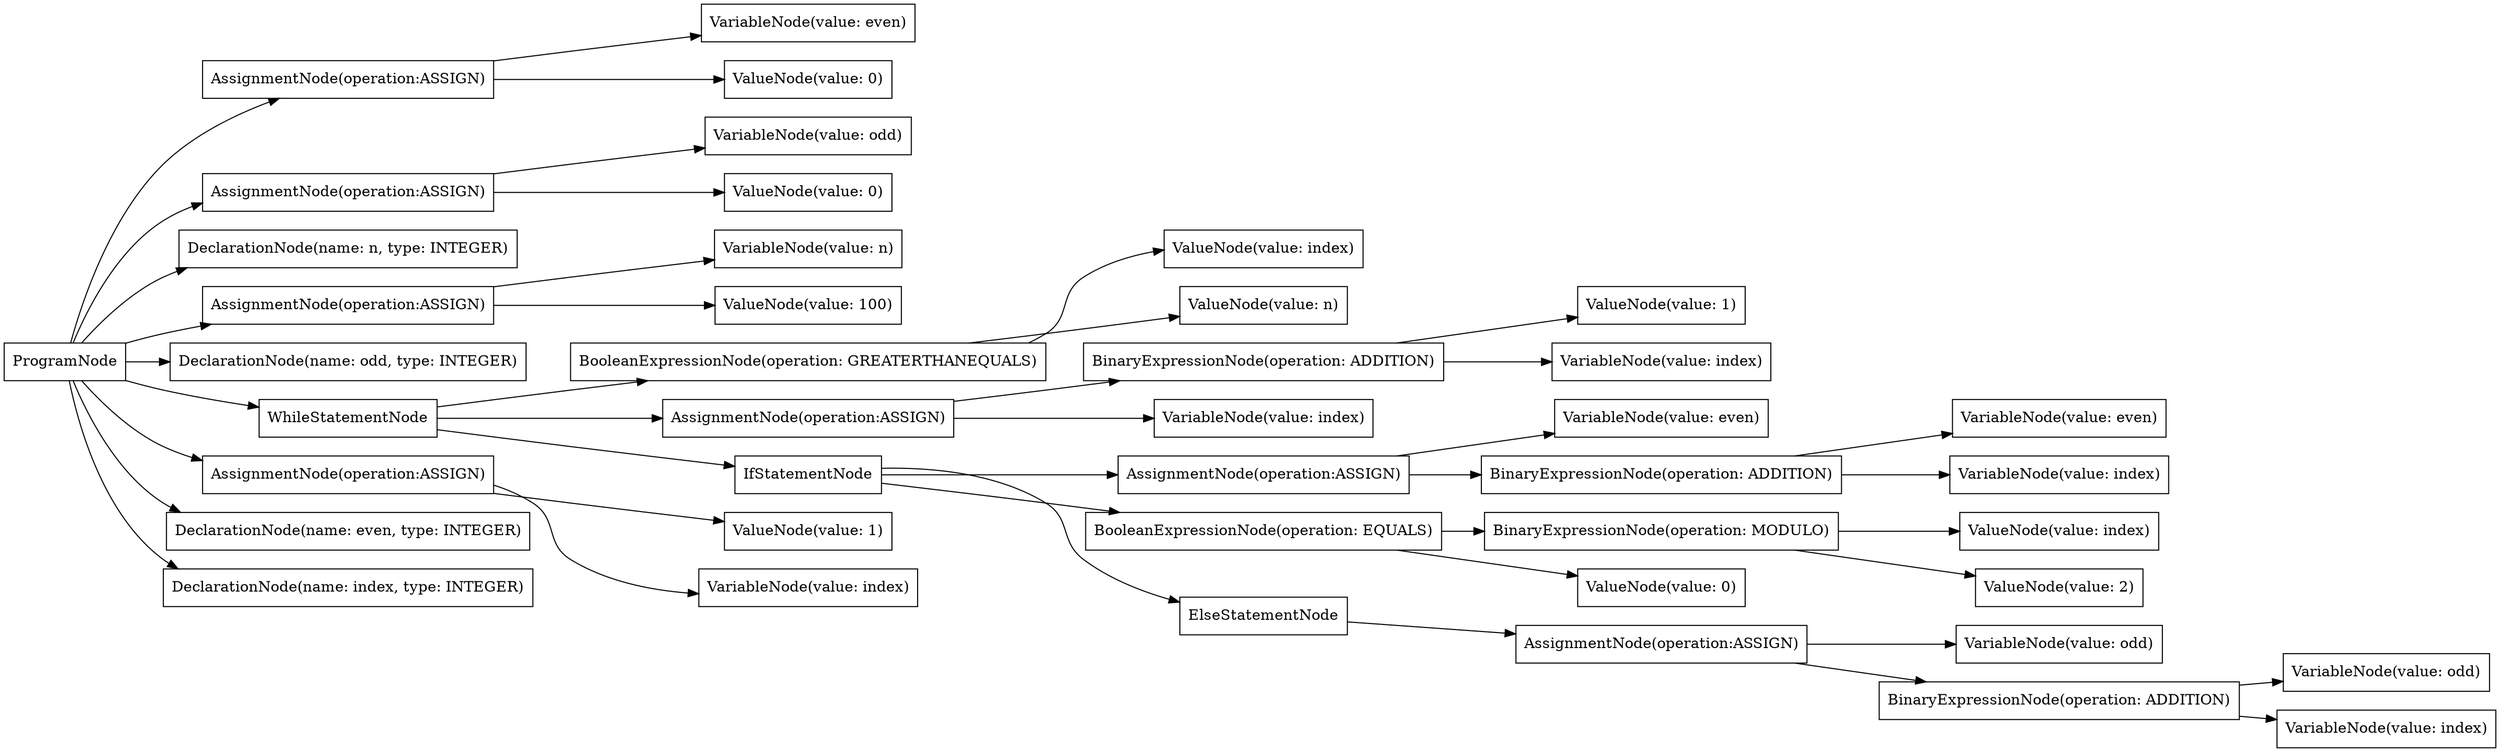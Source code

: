 digraph G {
rankdir=LR
"bd6243f0-c914-4ab7-a499-864a3f5654b4" [label="BinaryExpressionNode(operation: MODULO)" shape="box"];
"7af31379-c536-4d43-87da-8989fd42c2ac" [label="AssignmentNode(operation:ASSIGN)" shape="box"];
"6ec07267-38a8-4b89-ab17-74b9cbda2671" [label="ValueNode(value: index)" shape="box"];
"460c7258-2c48-4f10-adb7-2d7e3d164d96" [label="ProgramNode" shape="box"];
"d4b4579c-aef6-4a9f-8f9a-3649a21d32ca" [label="VariableNode(value: n)" shape="box"];
"8dba4d4b-9dfe-44e6-95e4-ce522ca706bd" [label="BinaryExpressionNode(operation: ADDITION)" shape="box"];
"c6813f5e-186b-413c-8dff-d0259a36d4a2" [label="AssignmentNode(operation:ASSIGN)" shape="box"];
"0f8c1a04-0424-41fd-9fc2-d4d899087545" [label="AssignmentNode(operation:ASSIGN)" shape="box"];
"a12c2d67-0975-4d1c-86dc-adf2dbd89213" [label="VariableNode(value: even)" shape="box"];
"6974972d-9456-4fa7-96d4-f9d11c1e7ffb" [label="AssignmentNode(operation:ASSIGN)" shape="box"];
"df6f5c1c-5d70-4aeb-84dd-c625715d4944" [label="ValueNode(value: 1)" shape="box"];
"9c8f2f49-2969-42e7-bd07-290fd2cce347" [label="DeclarationNode(name: n, type: INTEGER)" shape="box"];
"d00a0ecd-1aa9-473b-a70f-c9aab01736ab" [label="VariableNode(value: even)" shape="box"];
"089432b5-d406-4bf8-a96b-6b264f7e2d61" [label="ValueNode(value: index)" shape="box"];
"42ad9234-5129-4097-95e7-347257f0860f" [label="ValueNode(value: 2)" shape="box"];
"53fdc889-8112-4171-9667-4ce563d50ecd" [label="VariableNode(value: even)" shape="box"];
"bc5f7289-f9ec-4370-8cf7-fa8f6fc45878" [label="AssignmentNode(operation:ASSIGN)" shape="box"];
"25e94ad9-05ed-4b83-81ea-d8dbd725ad85" [label="ValueNode(value: 1)" shape="box"];
"b5b09522-ee32-4d58-88b3-798367efce72" [label="VariableNode(value: index)" shape="box"];
"0b5d032e-3d8b-4343-82af-9b7b6a34390d" [label="VariableNode(value: index)" shape="box"];
"29930bb3-2bd0-4bef-8cc7-96c8c7500f97" [label="DeclarationNode(name: odd, type: INTEGER)" shape="box"];
"ccbc1963-aace-4ab5-a99c-c7485517163f" [label="ValueNode(value: 0)" shape="box"];
"502845a8-58d5-4055-934c-fb67221d372f" [label="BooleanExpressionNode(operation: EQUALS)" shape="box"];
"8ede455f-a61b-4619-875d-800c1f288b23" [label="VariableNode(value: odd)" shape="box"];
"31e54d21-5afc-4020-821c-2829c7f2bac5" [label="WhileStatementNode" shape="box"];
"3986ba76-f4b4-4187-ba2b-147c14a4e96c" [label="BooleanExpressionNode(operation: GREATERTHANEQUALS)" shape="box"];
"1c05cc18-3517-4479-a1e9-378528a51624" [label="VariableNode(value: odd)" shape="box"];
"a3d20d7e-be4c-4303-bcdc-74fb8701315a" [label="VariableNode(value: index)" shape="box"];
"25ab1cac-0e04-4442-b216-fce9fb4a8a17" [label="BinaryExpressionNode(operation: ADDITION)" shape="box"];
"b1f12551-a52b-48cb-a4d2-ec06ea933f64" [label="VariableNode(value: index)" shape="box"];
"a3c0bb60-41b6-4095-aa5a-fdec3fccde1d" [label="AssignmentNode(operation:ASSIGN)" shape="box"];
"94191861-3a70-42e4-87c4-ad695649f7ef" [label="ValueNode(value: n)" shape="box"];
"1f8fde93-07c7-43f5-bb61-fe776ec38415" [label="DeclarationNode(name: even, type: INTEGER)" shape="box"];
"6205bdef-d45b-49d6-8803-561c9712a91b" [label="ValueNode(value: 0)" shape="box"];
"3d33ce9d-7c5b-44d7-8034-302fd1f9e132" [label="DeclarationNode(name: index, type: INTEGER)" shape="box"];
"4f8ae939-e720-4dc0-bd37-9df255607185" [label="ValueNode(value: 0)" shape="box"];
"ae7113a2-2ae4-4435-931d-565b4915c5a2" [label="AssignmentNode(operation:ASSIGN)" shape="box"];
"5fbf0066-4155-4c9a-8c28-24f54faa3d55" [label="IfStatementNode" shape="box"];
"ed8c35c0-b202-4ada-8dd8-02b84ab78936" [label="VariableNode(value: odd)" shape="box"];
"3137da6f-f80d-4677-91a7-ac246faafcfc" [label="BinaryExpressionNode(operation: ADDITION)" shape="box"];
"9ac7a396-538e-464e-8d8b-1a950887ecb3" [label="ElseStatementNode" shape="box"];
"40380f52-bf6b-4e2b-a8da-6e76208e74f3" [label="VariableNode(value: index)" shape="box"];
"a40a0508-a025-4c9b-99c9-66e21fa5a4ce" [label="ValueNode(value: 100)" shape="box"];
"460c7258-2c48-4f10-adb7-2d7e3d164d96" -> "9c8f2f49-2969-42e7-bd07-290fd2cce347";
"460c7258-2c48-4f10-adb7-2d7e3d164d96" -> "29930bb3-2bd0-4bef-8cc7-96c8c7500f97";
"460c7258-2c48-4f10-adb7-2d7e3d164d96" -> "1f8fde93-07c7-43f5-bb61-fe776ec38415";
"460c7258-2c48-4f10-adb7-2d7e3d164d96" -> "3d33ce9d-7c5b-44d7-8034-302fd1f9e132";
"460c7258-2c48-4f10-adb7-2d7e3d164d96" -> "bc5f7289-f9ec-4370-8cf7-fa8f6fc45878";
"bc5f7289-f9ec-4370-8cf7-fa8f6fc45878" -> "d4b4579c-aef6-4a9f-8f9a-3649a21d32ca";
"bc5f7289-f9ec-4370-8cf7-fa8f6fc45878" -> "a40a0508-a025-4c9b-99c9-66e21fa5a4ce";
"460c7258-2c48-4f10-adb7-2d7e3d164d96" -> "6974972d-9456-4fa7-96d4-f9d11c1e7ffb";
"6974972d-9456-4fa7-96d4-f9d11c1e7ffb" -> "1c05cc18-3517-4479-a1e9-378528a51624";
"6974972d-9456-4fa7-96d4-f9d11c1e7ffb" -> "6205bdef-d45b-49d6-8803-561c9712a91b";
"460c7258-2c48-4f10-adb7-2d7e3d164d96" -> "7af31379-c536-4d43-87da-8989fd42c2ac";
"7af31379-c536-4d43-87da-8989fd42c2ac" -> "a12c2d67-0975-4d1c-86dc-adf2dbd89213";
"7af31379-c536-4d43-87da-8989fd42c2ac" -> "4f8ae939-e720-4dc0-bd37-9df255607185";
"460c7258-2c48-4f10-adb7-2d7e3d164d96" -> "a3c0bb60-41b6-4095-aa5a-fdec3fccde1d";
"a3c0bb60-41b6-4095-aa5a-fdec3fccde1d" -> "0b5d032e-3d8b-4343-82af-9b7b6a34390d";
"a3c0bb60-41b6-4095-aa5a-fdec3fccde1d" -> "df6f5c1c-5d70-4aeb-84dd-c625715d4944";
"460c7258-2c48-4f10-adb7-2d7e3d164d96" -> "31e54d21-5afc-4020-821c-2829c7f2bac5";
"31e54d21-5afc-4020-821c-2829c7f2bac5" -> "3986ba76-f4b4-4187-ba2b-147c14a4e96c";
"3986ba76-f4b4-4187-ba2b-147c14a4e96c" -> "6ec07267-38a8-4b89-ab17-74b9cbda2671";
"3986ba76-f4b4-4187-ba2b-147c14a4e96c" -> "94191861-3a70-42e4-87c4-ad695649f7ef";
"31e54d21-5afc-4020-821c-2829c7f2bac5" -> "5fbf0066-4155-4c9a-8c28-24f54faa3d55";
"5fbf0066-4155-4c9a-8c28-24f54faa3d55" -> "502845a8-58d5-4055-934c-fb67221d372f";
"502845a8-58d5-4055-934c-fb67221d372f" -> "bd6243f0-c914-4ab7-a499-864a3f5654b4";
"bd6243f0-c914-4ab7-a499-864a3f5654b4" -> "089432b5-d406-4bf8-a96b-6b264f7e2d61";
"bd6243f0-c914-4ab7-a499-864a3f5654b4" -> "42ad9234-5129-4097-95e7-347257f0860f";
"502845a8-58d5-4055-934c-fb67221d372f" -> "ccbc1963-aace-4ab5-a99c-c7485517163f";
"5fbf0066-4155-4c9a-8c28-24f54faa3d55" -> "c6813f5e-186b-413c-8dff-d0259a36d4a2";
"c6813f5e-186b-413c-8dff-d0259a36d4a2" -> "d00a0ecd-1aa9-473b-a70f-c9aab01736ab";
"c6813f5e-186b-413c-8dff-d0259a36d4a2" -> "25ab1cac-0e04-4442-b216-fce9fb4a8a17";
"25ab1cac-0e04-4442-b216-fce9fb4a8a17" -> "53fdc889-8112-4171-9667-4ce563d50ecd";
"25ab1cac-0e04-4442-b216-fce9fb4a8a17" -> "b1f12551-a52b-48cb-a4d2-ec06ea933f64";
"5fbf0066-4155-4c9a-8c28-24f54faa3d55" -> "9ac7a396-538e-464e-8d8b-1a950887ecb3";
"9ac7a396-538e-464e-8d8b-1a950887ecb3" -> "0f8c1a04-0424-41fd-9fc2-d4d899087545";
"0f8c1a04-0424-41fd-9fc2-d4d899087545" -> "ed8c35c0-b202-4ada-8dd8-02b84ab78936";
"0f8c1a04-0424-41fd-9fc2-d4d899087545" -> "3137da6f-f80d-4677-91a7-ac246faafcfc";
"3137da6f-f80d-4677-91a7-ac246faafcfc" -> "8ede455f-a61b-4619-875d-800c1f288b23";
"3137da6f-f80d-4677-91a7-ac246faafcfc" -> "40380f52-bf6b-4e2b-a8da-6e76208e74f3";
"31e54d21-5afc-4020-821c-2829c7f2bac5" -> "ae7113a2-2ae4-4435-931d-565b4915c5a2";
"ae7113a2-2ae4-4435-931d-565b4915c5a2" -> "a3d20d7e-be4c-4303-bcdc-74fb8701315a";
"ae7113a2-2ae4-4435-931d-565b4915c5a2" -> "8dba4d4b-9dfe-44e6-95e4-ce522ca706bd";
"8dba4d4b-9dfe-44e6-95e4-ce522ca706bd" -> "b5b09522-ee32-4d58-88b3-798367efce72";
"8dba4d4b-9dfe-44e6-95e4-ce522ca706bd" -> "25e94ad9-05ed-4b83-81ea-d8dbd725ad85";
}